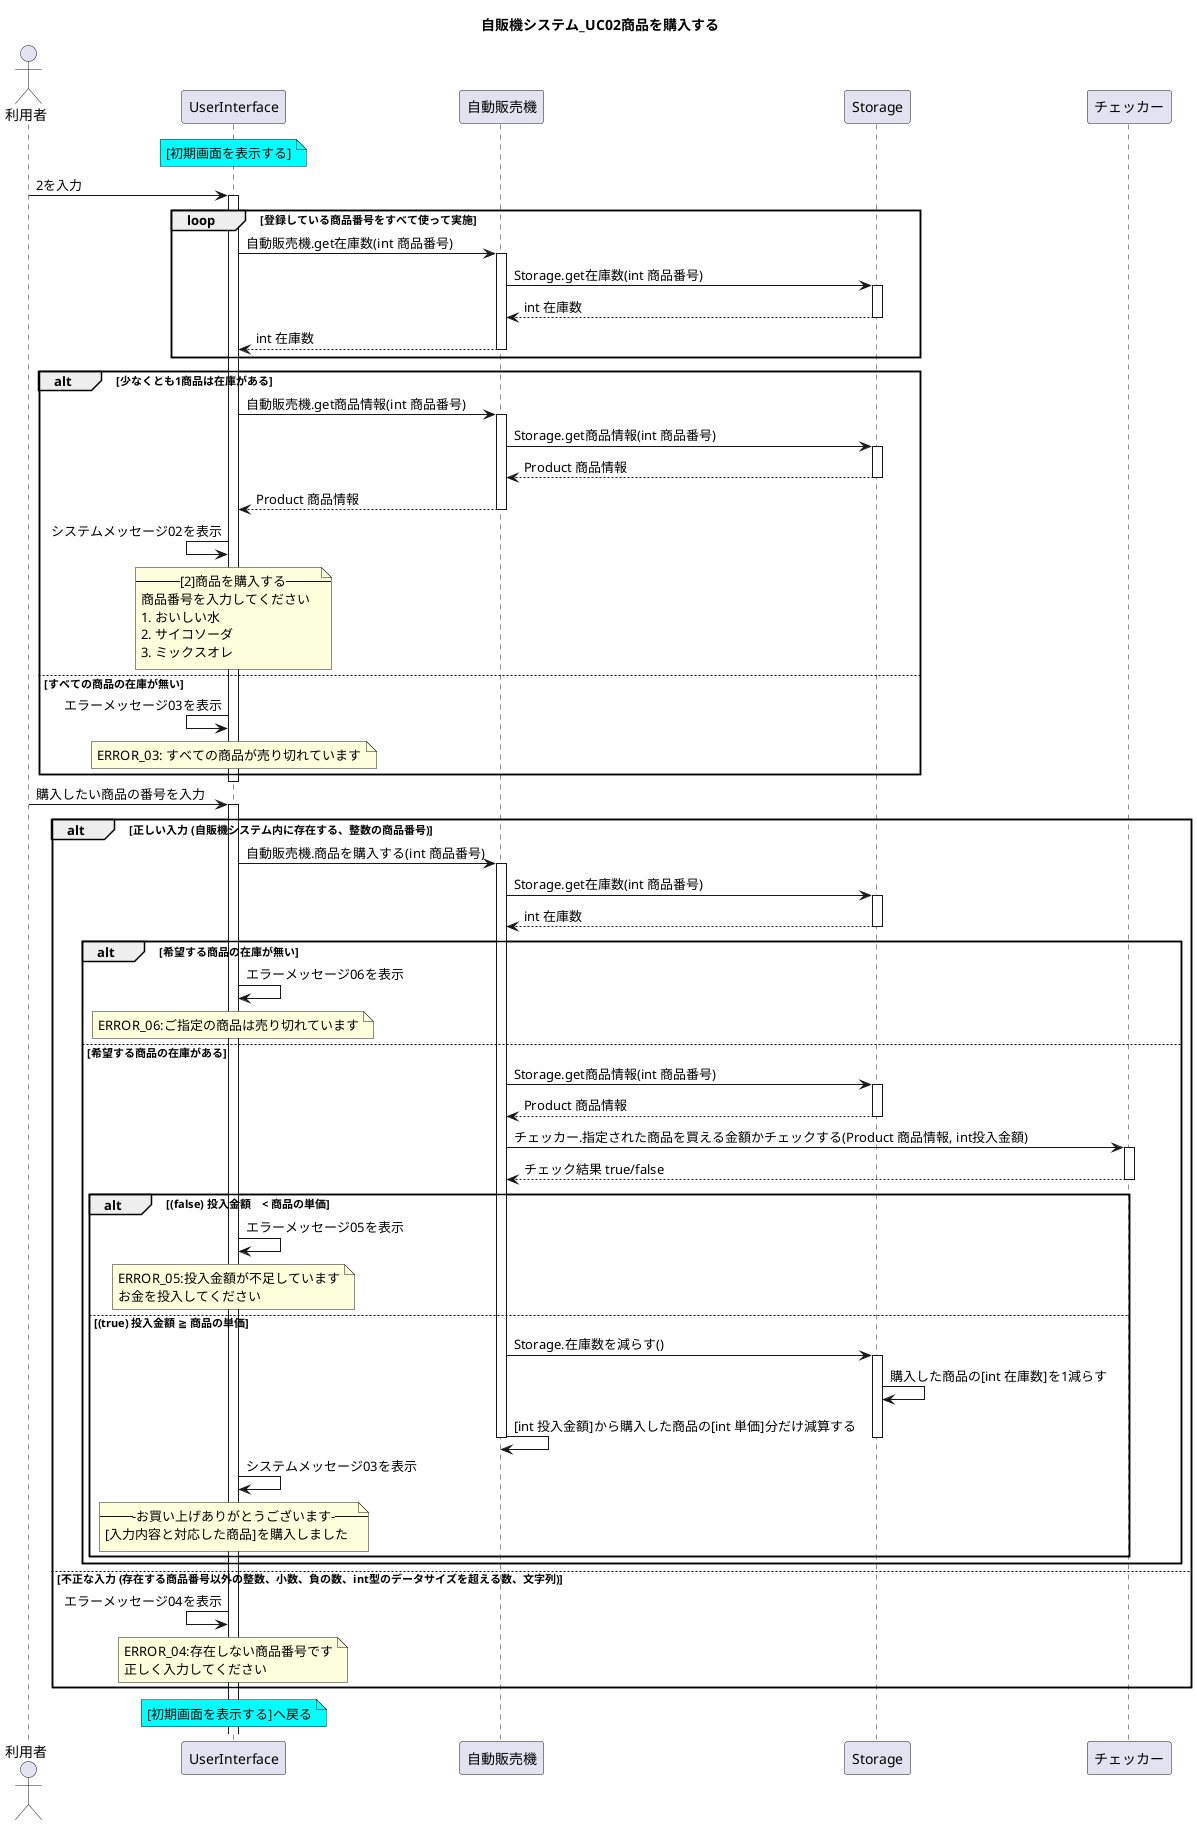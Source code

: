@startuml
title 自販機システム_UC02商品を購入する

actor 利用者
note over UserInterface #Cyan
[初期画面を表示する]
end note

利用者 -> UserInterface : 2を入力

loop 登録している商品番号をすべて使って実施
activate UserInterface
UserInterface -> 自動販売機 : 自動販売機.get在庫数(int 商品番号)
activate 自動販売機
自動販売機 -> Storage : Storage.get在庫数(int 商品番号)
activate Storage
自動販売機 <-- Storage : int 在庫数
deactivate Storage
UserInterface <-- 自動販売機 : int 在庫数
deactivate 自動販売機
end loop

alt 少なくとも1商品は在庫がある
    UserInterface -> 自動販売機 : 自動販売機.get商品情報(int 商品番号)
    activate 自動販売機
    自動販売機 -> Storage : Storage.get商品情報(int 商品番号)
    activate Storage

    自動販売機 <-- Storage : Product 商品情報 
    deactivate Storage
    UserInterface <-- 自動販売機 : Product 商品情報
    deactivate 自動販売機

    ' UserInterface -> Product : get商品番号(), get商品名()
    ' activate Product
    ' UserInterface <-- Product : int 商品番号, String 商品名
    ' deactivate Product 

    UserInterface <- UserInterface : システムメッセージ02を表示
    note over UserInterface
    --[2]商品を購入する--
    商品番号を入力してください
    1. おいしい水
    2. サイコソーダ
    3. ミックスオレ
    end note

else すべての商品の在庫が無い
    UserInterface <- UserInterface : エラーメッセージ03を表示
    note over UserInterface
    ERROR_03: すべての商品が売り切れています
    end note

end
deactivate UserInterface

利用者 -> UserInterface : 購入したい商品の番号を入力

activate UserInterface

alt 正しい入力 (自販機システム内に存在する、整数の商品番号)

    UserInterface -> 自動販売機 : 自動販売機.商品を購入する(int 商品番号)
    activate 自動販売機
    自動販売機 -> Storage : Storage.get在庫数(int 商品番号)
    activate Storage
    自動販売機 <-- Storage : int 在庫数
    deactivate Storage

    alt 希望する商品の在庫が無い

        UserInterface -> UserInterface : エラーメッセージ06を表示
        note over UserInterface
        ERROR_06:ご指定の商品は売り切れています
        end note


    else 希望する商品の在庫がある

        自動販売機 -> Storage : Storage.get商品情報(int 商品番号)
        activate Storage
        自動販売機 <-- Storage : Product 商品情報 
        deactivate Storage

        自動販売機 -> チェッカー : チェッカー.指定された商品を買える金額かチェックする(Product 商品情報, int投入金額)
        activate チェッカー
        自動販売機 <-- チェッカー : チェック結果 true/false
        deactivate チェッカー

        alt (false) 投入金額　< 商品の単価

            UserInterface -> UserInterface : エラーメッセージ05を表示
            note over UserInterface
            ERROR_05:投入金額が不足しています
            お金を投入してください
            end note

        else (true) 投入金額 ≧ 商品の単価

            自動販売機 -> Storage : Storage.在庫数を減らす()
            activate Storage
            Storage -> Storage : 購入した商品の[int 在庫数]を1減らす
            自動販売機 -> 自動販売機 : [int 投入金額]から購入した商品の[int 単価]分だけ減算する
            deactivate Storage
            deactivate 自動販売機

            UserInterface -> UserInterface : システムメッセージ03を表示
            note over UserInterface
            ---お買い上げありがとうございます---
            [入力内容と対応した商品]を購入しました
            end note
            
        end


    end

else 不正な入力 (存在する商品番号以外の整数、小数、負の数、int型のデータサイズを超える数、文字列)
    UserInterface <- UserInterface : エラーメッセージ04を表示
    note over UserInterface
    ERROR_04:存在しない商品番号です
    正しく入力してください
    end note
  
end

note over UserInterface #Cyan
[初期画面を表示する]へ戻る
end note

@enduml